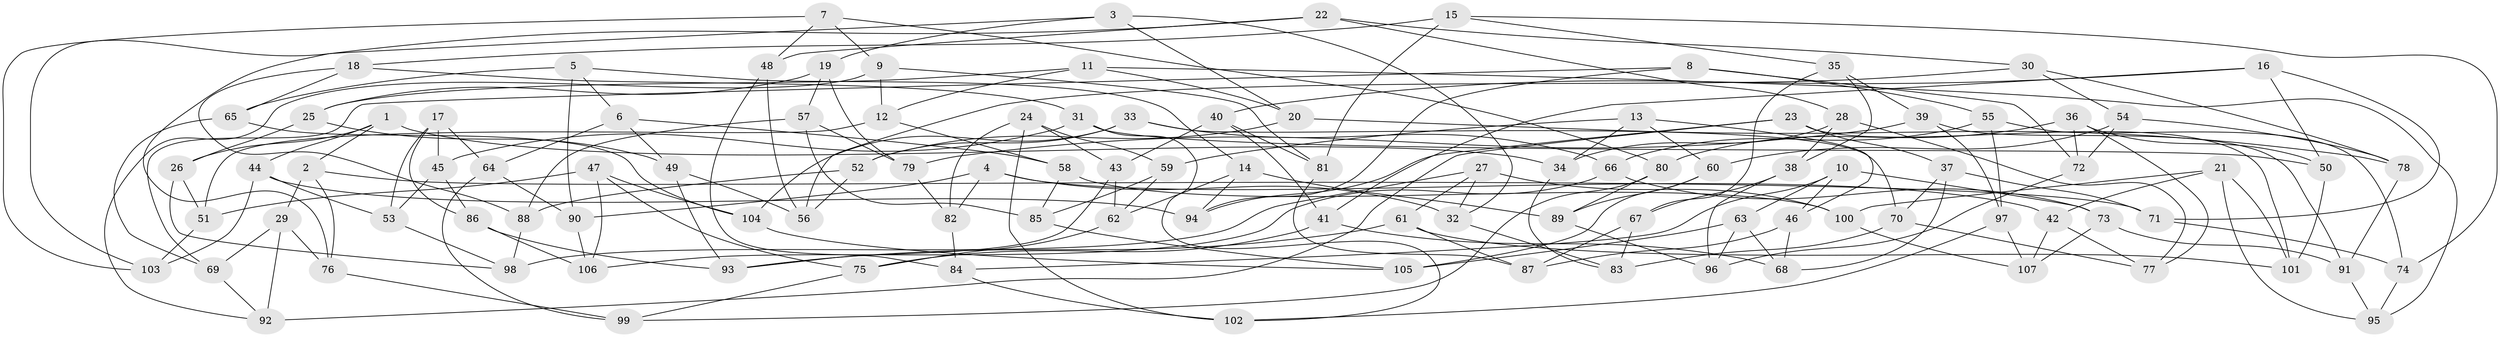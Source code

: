 // coarse degree distribution, {4: 0.39705882352941174, 6: 0.45588235294117646, 5: 0.10294117647058823, 3: 0.04411764705882353}
// Generated by graph-tools (version 1.1) at 2025/52/02/27/25 19:52:32]
// undirected, 107 vertices, 214 edges
graph export_dot {
graph [start="1"]
  node [color=gray90,style=filled];
  1;
  2;
  3;
  4;
  5;
  6;
  7;
  8;
  9;
  10;
  11;
  12;
  13;
  14;
  15;
  16;
  17;
  18;
  19;
  20;
  21;
  22;
  23;
  24;
  25;
  26;
  27;
  28;
  29;
  30;
  31;
  32;
  33;
  34;
  35;
  36;
  37;
  38;
  39;
  40;
  41;
  42;
  43;
  44;
  45;
  46;
  47;
  48;
  49;
  50;
  51;
  52;
  53;
  54;
  55;
  56;
  57;
  58;
  59;
  60;
  61;
  62;
  63;
  64;
  65;
  66;
  67;
  68;
  69;
  70;
  71;
  72;
  73;
  74;
  75;
  76;
  77;
  78;
  79;
  80;
  81;
  82;
  83;
  84;
  85;
  86;
  87;
  88;
  89;
  90;
  91;
  92;
  93;
  94;
  95;
  96;
  97;
  98;
  99;
  100;
  101;
  102;
  103;
  104;
  105;
  106;
  107;
  1 -- 26;
  1 -- 34;
  1 -- 2;
  1 -- 44;
  2 -- 71;
  2 -- 29;
  2 -- 76;
  3 -- 19;
  3 -- 20;
  3 -- 76;
  3 -- 32;
  4 -- 32;
  4 -- 42;
  4 -- 82;
  4 -- 90;
  5 -- 90;
  5 -- 65;
  5 -- 6;
  5 -- 14;
  6 -- 64;
  6 -- 49;
  6 -- 58;
  7 -- 48;
  7 -- 80;
  7 -- 9;
  7 -- 103;
  8 -- 72;
  8 -- 69;
  8 -- 94;
  8 -- 55;
  9 -- 81;
  9 -- 92;
  9 -- 12;
  10 -- 46;
  10 -- 73;
  10 -- 84;
  10 -- 63;
  11 -- 25;
  11 -- 20;
  11 -- 95;
  11 -- 12;
  12 -- 58;
  12 -- 51;
  13 -- 60;
  13 -- 34;
  13 -- 59;
  13 -- 46;
  14 -- 62;
  14 -- 89;
  14 -- 94;
  15 -- 74;
  15 -- 35;
  15 -- 18;
  15 -- 81;
  16 -- 71;
  16 -- 50;
  16 -- 40;
  16 -- 41;
  17 -- 53;
  17 -- 45;
  17 -- 64;
  17 -- 86;
  18 -- 65;
  18 -- 31;
  18 -- 88;
  19 -- 25;
  19 -- 57;
  19 -- 79;
  20 -- 52;
  20 -- 78;
  21 -- 101;
  21 -- 95;
  21 -- 42;
  21 -- 100;
  22 -- 30;
  22 -- 103;
  22 -- 48;
  22 -- 28;
  23 -- 37;
  23 -- 92;
  23 -- 101;
  23 -- 94;
  24 -- 102;
  24 -- 82;
  24 -- 43;
  24 -- 59;
  25 -- 26;
  25 -- 49;
  26 -- 98;
  26 -- 51;
  27 -- 32;
  27 -- 61;
  27 -- 100;
  27 -- 98;
  28 -- 38;
  28 -- 34;
  28 -- 77;
  29 -- 69;
  29 -- 92;
  29 -- 76;
  30 -- 54;
  30 -- 78;
  30 -- 56;
  31 -- 45;
  31 -- 50;
  31 -- 102;
  32 -- 83;
  33 -- 52;
  33 -- 66;
  33 -- 70;
  33 -- 104;
  34 -- 83;
  35 -- 38;
  35 -- 67;
  35 -- 39;
  36 -- 77;
  36 -- 80;
  36 -- 50;
  36 -- 72;
  37 -- 71;
  37 -- 70;
  37 -- 68;
  38 -- 96;
  38 -- 67;
  39 -- 91;
  39 -- 79;
  39 -- 97;
  40 -- 81;
  40 -- 43;
  40 -- 41;
  41 -- 68;
  41 -- 75;
  42 -- 77;
  42 -- 107;
  43 -- 93;
  43 -- 62;
  44 -- 94;
  44 -- 103;
  44 -- 53;
  45 -- 53;
  45 -- 86;
  46 -- 87;
  46 -- 68;
  47 -- 51;
  47 -- 106;
  47 -- 104;
  47 -- 75;
  48 -- 56;
  48 -- 84;
  49 -- 93;
  49 -- 56;
  50 -- 101;
  51 -- 103;
  52 -- 88;
  52 -- 56;
  53 -- 98;
  54 -- 60;
  54 -- 72;
  54 -- 78;
  55 -- 66;
  55 -- 97;
  55 -- 74;
  57 -- 79;
  57 -- 88;
  57 -- 85;
  58 -- 100;
  58 -- 85;
  59 -- 85;
  59 -- 62;
  60 -- 105;
  60 -- 89;
  61 -- 101;
  61 -- 93;
  61 -- 87;
  62 -- 75;
  63 -- 105;
  63 -- 68;
  63 -- 96;
  64 -- 99;
  64 -- 90;
  65 -- 69;
  65 -- 104;
  66 -- 106;
  66 -- 73;
  67 -- 87;
  67 -- 83;
  69 -- 92;
  70 -- 83;
  70 -- 77;
  71 -- 74;
  72 -- 96;
  73 -- 107;
  73 -- 91;
  74 -- 95;
  75 -- 99;
  76 -- 99;
  78 -- 91;
  79 -- 82;
  80 -- 89;
  80 -- 99;
  81 -- 87;
  82 -- 84;
  84 -- 102;
  85 -- 105;
  86 -- 93;
  86 -- 106;
  88 -- 98;
  89 -- 96;
  90 -- 106;
  91 -- 95;
  97 -- 107;
  97 -- 102;
  100 -- 107;
  104 -- 105;
}
